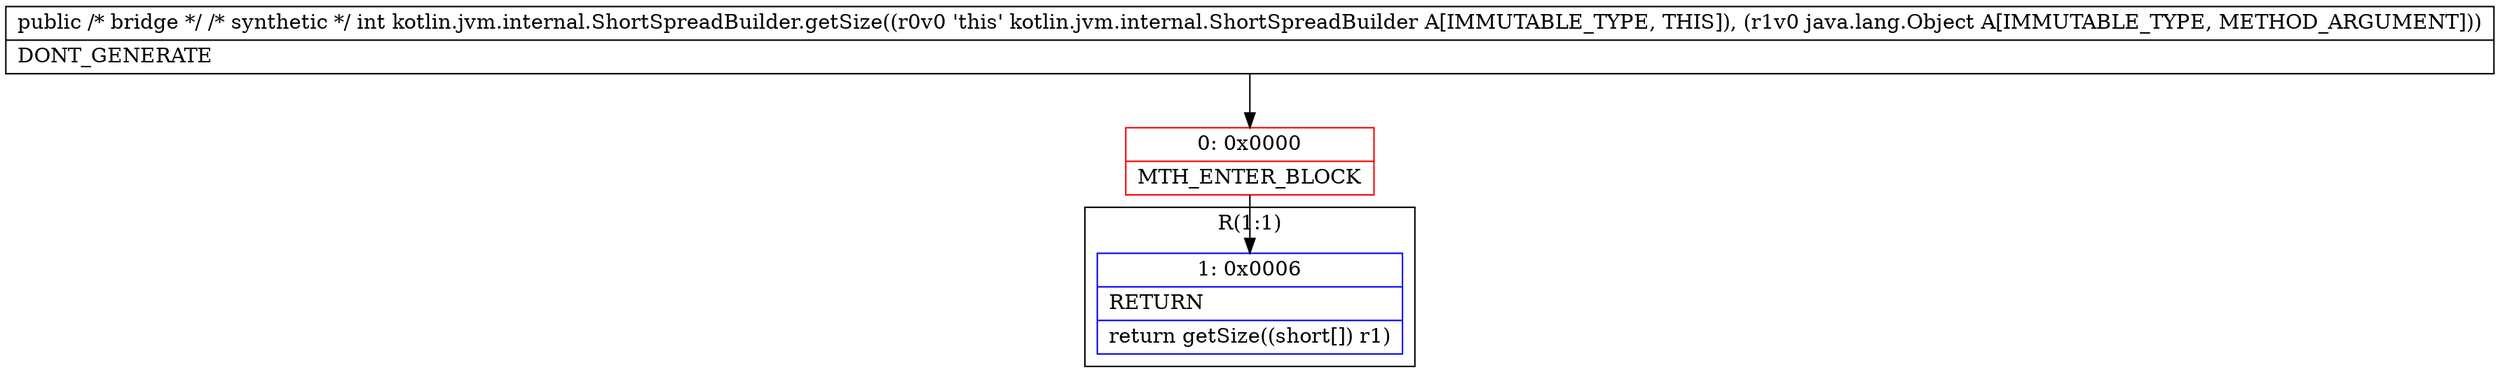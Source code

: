 digraph "CFG forkotlin.jvm.internal.ShortSpreadBuilder.getSize(Ljava\/lang\/Object;)I" {
subgraph cluster_Region_1672702124 {
label = "R(1:1)";
node [shape=record,color=blue];
Node_1 [shape=record,label="{1\:\ 0x0006|RETURN\l|return getSize((short[]) r1)\l}"];
}
Node_0 [shape=record,color=red,label="{0\:\ 0x0000|MTH_ENTER_BLOCK\l}"];
MethodNode[shape=record,label="{public \/* bridge *\/ \/* synthetic *\/ int kotlin.jvm.internal.ShortSpreadBuilder.getSize((r0v0 'this' kotlin.jvm.internal.ShortSpreadBuilder A[IMMUTABLE_TYPE, THIS]), (r1v0 java.lang.Object A[IMMUTABLE_TYPE, METHOD_ARGUMENT]))  | DONT_GENERATE\l}"];
MethodNode -> Node_0;
Node_0 -> Node_1;
}

